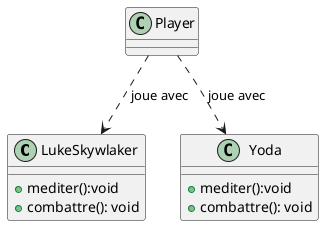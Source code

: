 @startuml Factory

class LukeSkywlaker {
     + mediter():void  
     + combattre(): void
}
class Yoda {
     + mediter():void  
     + combattre(): void
}
class Player

Player ..> LukeSkywlaker : joue avec
Player ..> Yoda : joue avec

@enduml